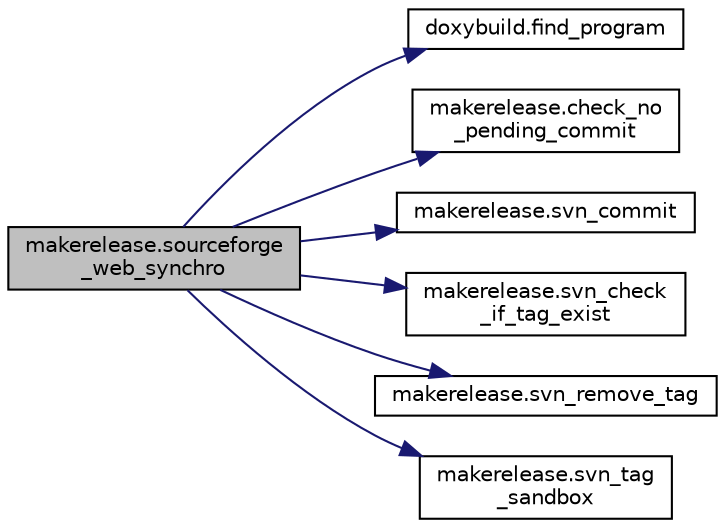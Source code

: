 digraph "makerelease.sourceforge_web_synchro"
{
  edge [fontname="Helvetica",fontsize="10",labelfontname="Helvetica",labelfontsize="10"];
  node [fontname="Helvetica",fontsize="10",shape=record];
  rankdir="LR";
  Node1 [label="makerelease.sourceforge\l_web_synchro",height=0.2,width=0.4,color="black", fillcolor="grey75", style="filled", fontcolor="black"];
  Node1 -> Node2 [color="midnightblue",fontsize="10",style="solid",fontname="Helvetica"];
  Node2 [label="doxybuild.find_program",height=0.2,width=0.4,color="black", fillcolor="white", style="filled",URL="$namespacedoxybuild.html#a6bdaf84386e33597ba4b372676c4f89f"];
  Node1 -> Node3 [color="midnightblue",fontsize="10",style="solid",fontname="Helvetica"];
  Node3 [label="makerelease.check_no\l_pending_commit",height=0.2,width=0.4,color="black", fillcolor="white", style="filled",URL="$namespacemakerelease.html#a1394b79b7c581a351a6636f44b7d3af3"];
  Node1 -> Node4 [color="midnightblue",fontsize="10",style="solid",fontname="Helvetica"];
  Node4 [label="makerelease.svn_commit",height=0.2,width=0.4,color="black", fillcolor="white", style="filled",URL="$namespacemakerelease.html#a07d7fbaca9a0c0f020a94cb517a726d5"];
  Node1 -> Node5 [color="midnightblue",fontsize="10",style="solid",fontname="Helvetica"];
  Node5 [label="makerelease.svn_check\l_if_tag_exist",height=0.2,width=0.4,color="black", fillcolor="white", style="filled",URL="$namespacemakerelease.html#a4a87c78ffb58124f7ca8fa04dbe098ae"];
  Node1 -> Node6 [color="midnightblue",fontsize="10",style="solid",fontname="Helvetica"];
  Node6 [label="makerelease.svn_remove_tag",height=0.2,width=0.4,color="black", fillcolor="white", style="filled",URL="$namespacemakerelease.html#aab18424bd00cfff0e43dc4d2be3c8941"];
  Node1 -> Node7 [color="midnightblue",fontsize="10",style="solid",fontname="Helvetica"];
  Node7 [label="makerelease.svn_tag\l_sandbox",height=0.2,width=0.4,color="black", fillcolor="white", style="filled",URL="$namespacemakerelease.html#a83fb6289739248902a4582b3065596be"];
}
